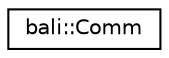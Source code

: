 digraph "Graphical Class Hierarchy"
{
  edge [fontname="Helvetica",fontsize="10",labelfontname="Helvetica",labelfontsize="10"];
  node [fontname="Helvetica",fontsize="10",shape=record];
  rankdir="LR";
  Node1 [label="bali::Comm",height=0.2,width=0.4,color="black", fillcolor="white", style="filled",URL="$classbali_1_1_comm.html"];
}

